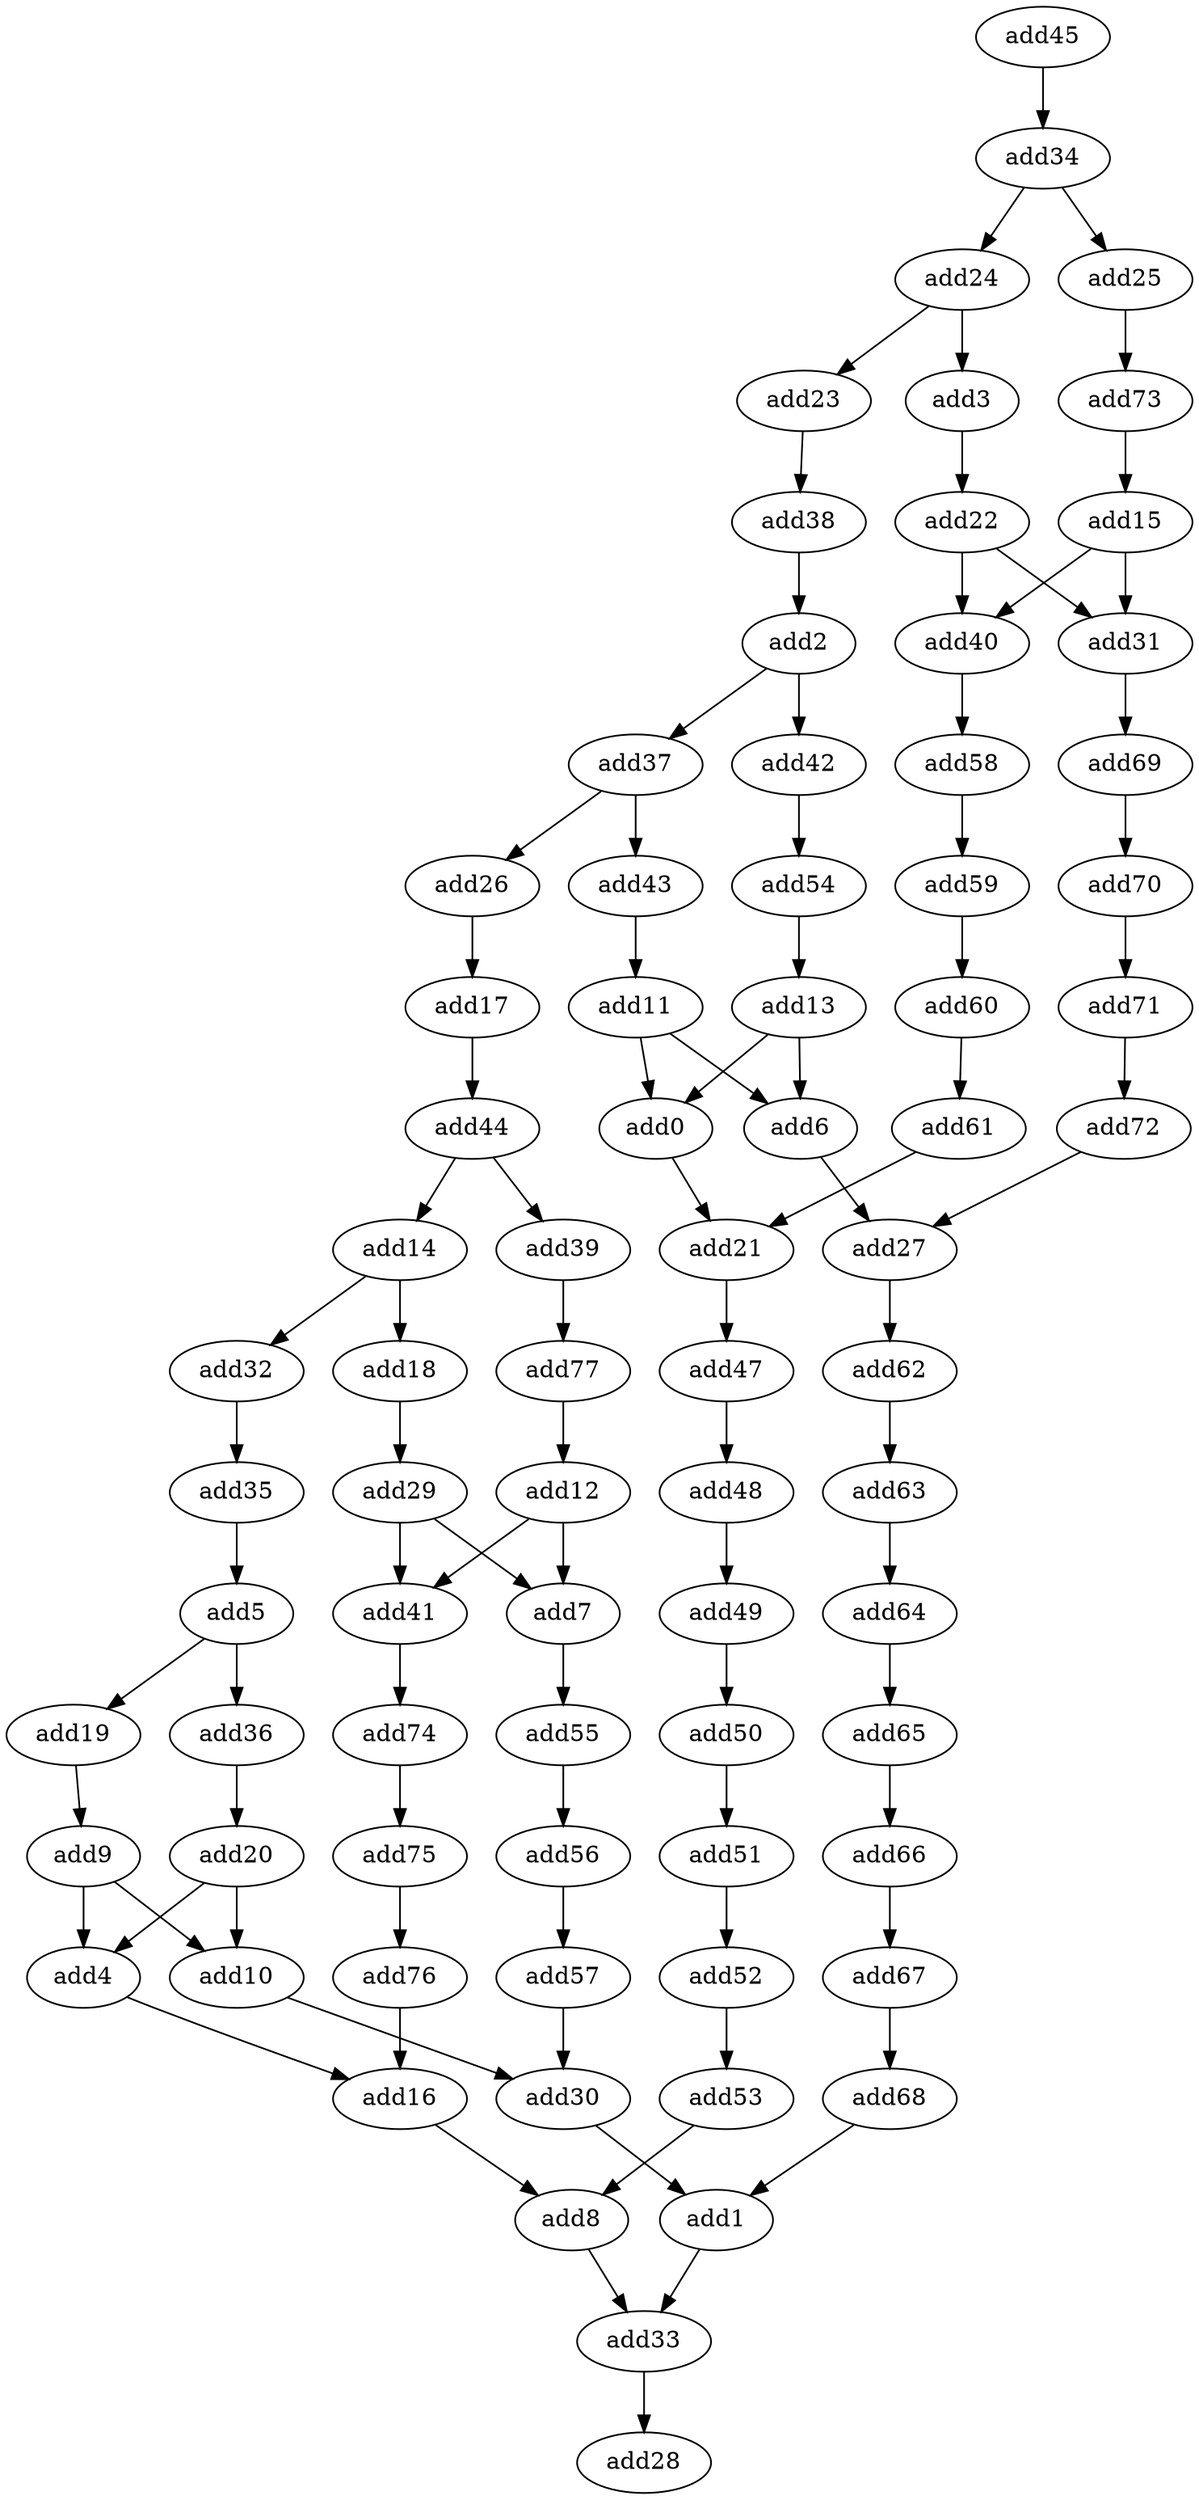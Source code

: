 strict digraph  {
add0 [opcode=add];
add21 [opcode=add];
add1 [opcode=add];
add33 [opcode=add];
add2 [opcode=add];
add37 [opcode=add];
add42 [opcode=add];
add3 [opcode=add];
add22 [opcode=add];
add4 [opcode=add];
add16 [opcode=add];
add5 [opcode=add];
add19 [opcode=add];
add36 [opcode=add];
add6 [opcode=add];
add27 [opcode=add];
add7 [opcode=add];
add55 [opcode=add];
add8 [opcode=add];
add9 [opcode=add];
add10 [opcode=add];
add30 [opcode=add];
add11 [opcode=add];
add12 [opcode=add];
add41 [opcode=add];
add13 [opcode=add];
add14 [opcode=add];
add18 [opcode=add];
add32 [opcode=add];
add15 [opcode=add];
add31 [opcode=add];
add40 [opcode=add];
add17 [opcode=add];
add44 [opcode=add];
add29 [opcode=add];
add20 [opcode=add];
add47 [opcode=add];
add23 [opcode=add];
add38 [opcode=add];
add24 [opcode=add];
add25 [opcode=add];
add73 [opcode=add];
add26 [opcode=add];
add62 [opcode=add];
add69 [opcode=add];
add35 [opcode=add];
add28 [opcode=add];
add34 [opcode=add];
add43 [opcode=add];
add39 [opcode=add];
add77 [opcode=add];
add58 [opcode=add];
add74 [opcode=add];
add54 [opcode=add];
add45 [opcode=add];
add48 [opcode=add];
add49 [opcode=add];
add50 [opcode=add];
add51 [opcode=add];
add52 [opcode=add];
add53 [opcode=add];
add56 [opcode=add];
add57 [opcode=add];
add59 [opcode=add];
add60 [opcode=add];
add61 [opcode=add];
add63 [opcode=add];
add64 [opcode=add];
add65 [opcode=add];
add66 [opcode=add];
add67 [opcode=add];
add68 [opcode=add];
add70 [opcode=add];
add71 [opcode=add];
add72 [opcode=add];
add75 [opcode=add];
add76 [opcode=add];
add0 -> add21;
add21 -> add47;
add1 -> add33;
add33 -> add28;
add2 -> add37;
add2 -> add42;
add37 -> add43;
add37 -> add26;
add42 -> add54;
add3 -> add22;
add22 -> add31;
add22 -> add40;
add4 -> add16;
add16 -> add8;
add5 -> add19;
add5 -> add36;
add19 -> add9;
add36 -> add20;
add6 -> add27;
add27 -> add62;
add7 -> add55;
add55 -> add56;
add8 -> add33;
add9 -> add4;
add9 -> add10;
add10 -> add30;
add30 -> add1;
add11 -> add0;
add11 -> add6;
add12 -> add7;
add12 -> add41;
add41 -> add74;
add13 -> add6;
add13 -> add0;
add14 -> add18;
add14 -> add32;
add18 -> add29;
add32 -> add35;
add15 -> add31;
add15 -> add40;
add31 -> add69;
add40 -> add58;
add17 -> add44;
add44 -> add14;
add44 -> add39;
add29 -> add41;
add29 -> add7;
add20 -> add4;
add20 -> add10;
add47 -> add48;
add23 -> add38;
add38 -> add2;
add24 -> add3;
add24 -> add23;
add25 -> add73;
add73 -> add15;
add26 -> add17;
add62 -> add63;
add69 -> add70;
add35 -> add5;
add34 -> add24;
add34 -> add25;
add43 -> add11;
add39 -> add77;
add77 -> add12;
add58 -> add59;
add74 -> add75;
add54 -> add13;
add45 -> add34;
add48 -> add49;
add49 -> add50;
add50 -> add51;
add51 -> add52;
add52 -> add53;
add53 -> add8;
add56 -> add57;
add57 -> add30;
add59 -> add60;
add60 -> add61;
add61 -> add21;
add63 -> add64;
add64 -> add65;
add65 -> add66;
add66 -> add67;
add67 -> add68;
add68 -> add1;
add70 -> add71;
add71 -> add72;
add72 -> add27;
add75 -> add76;
add76 -> add16;
}
